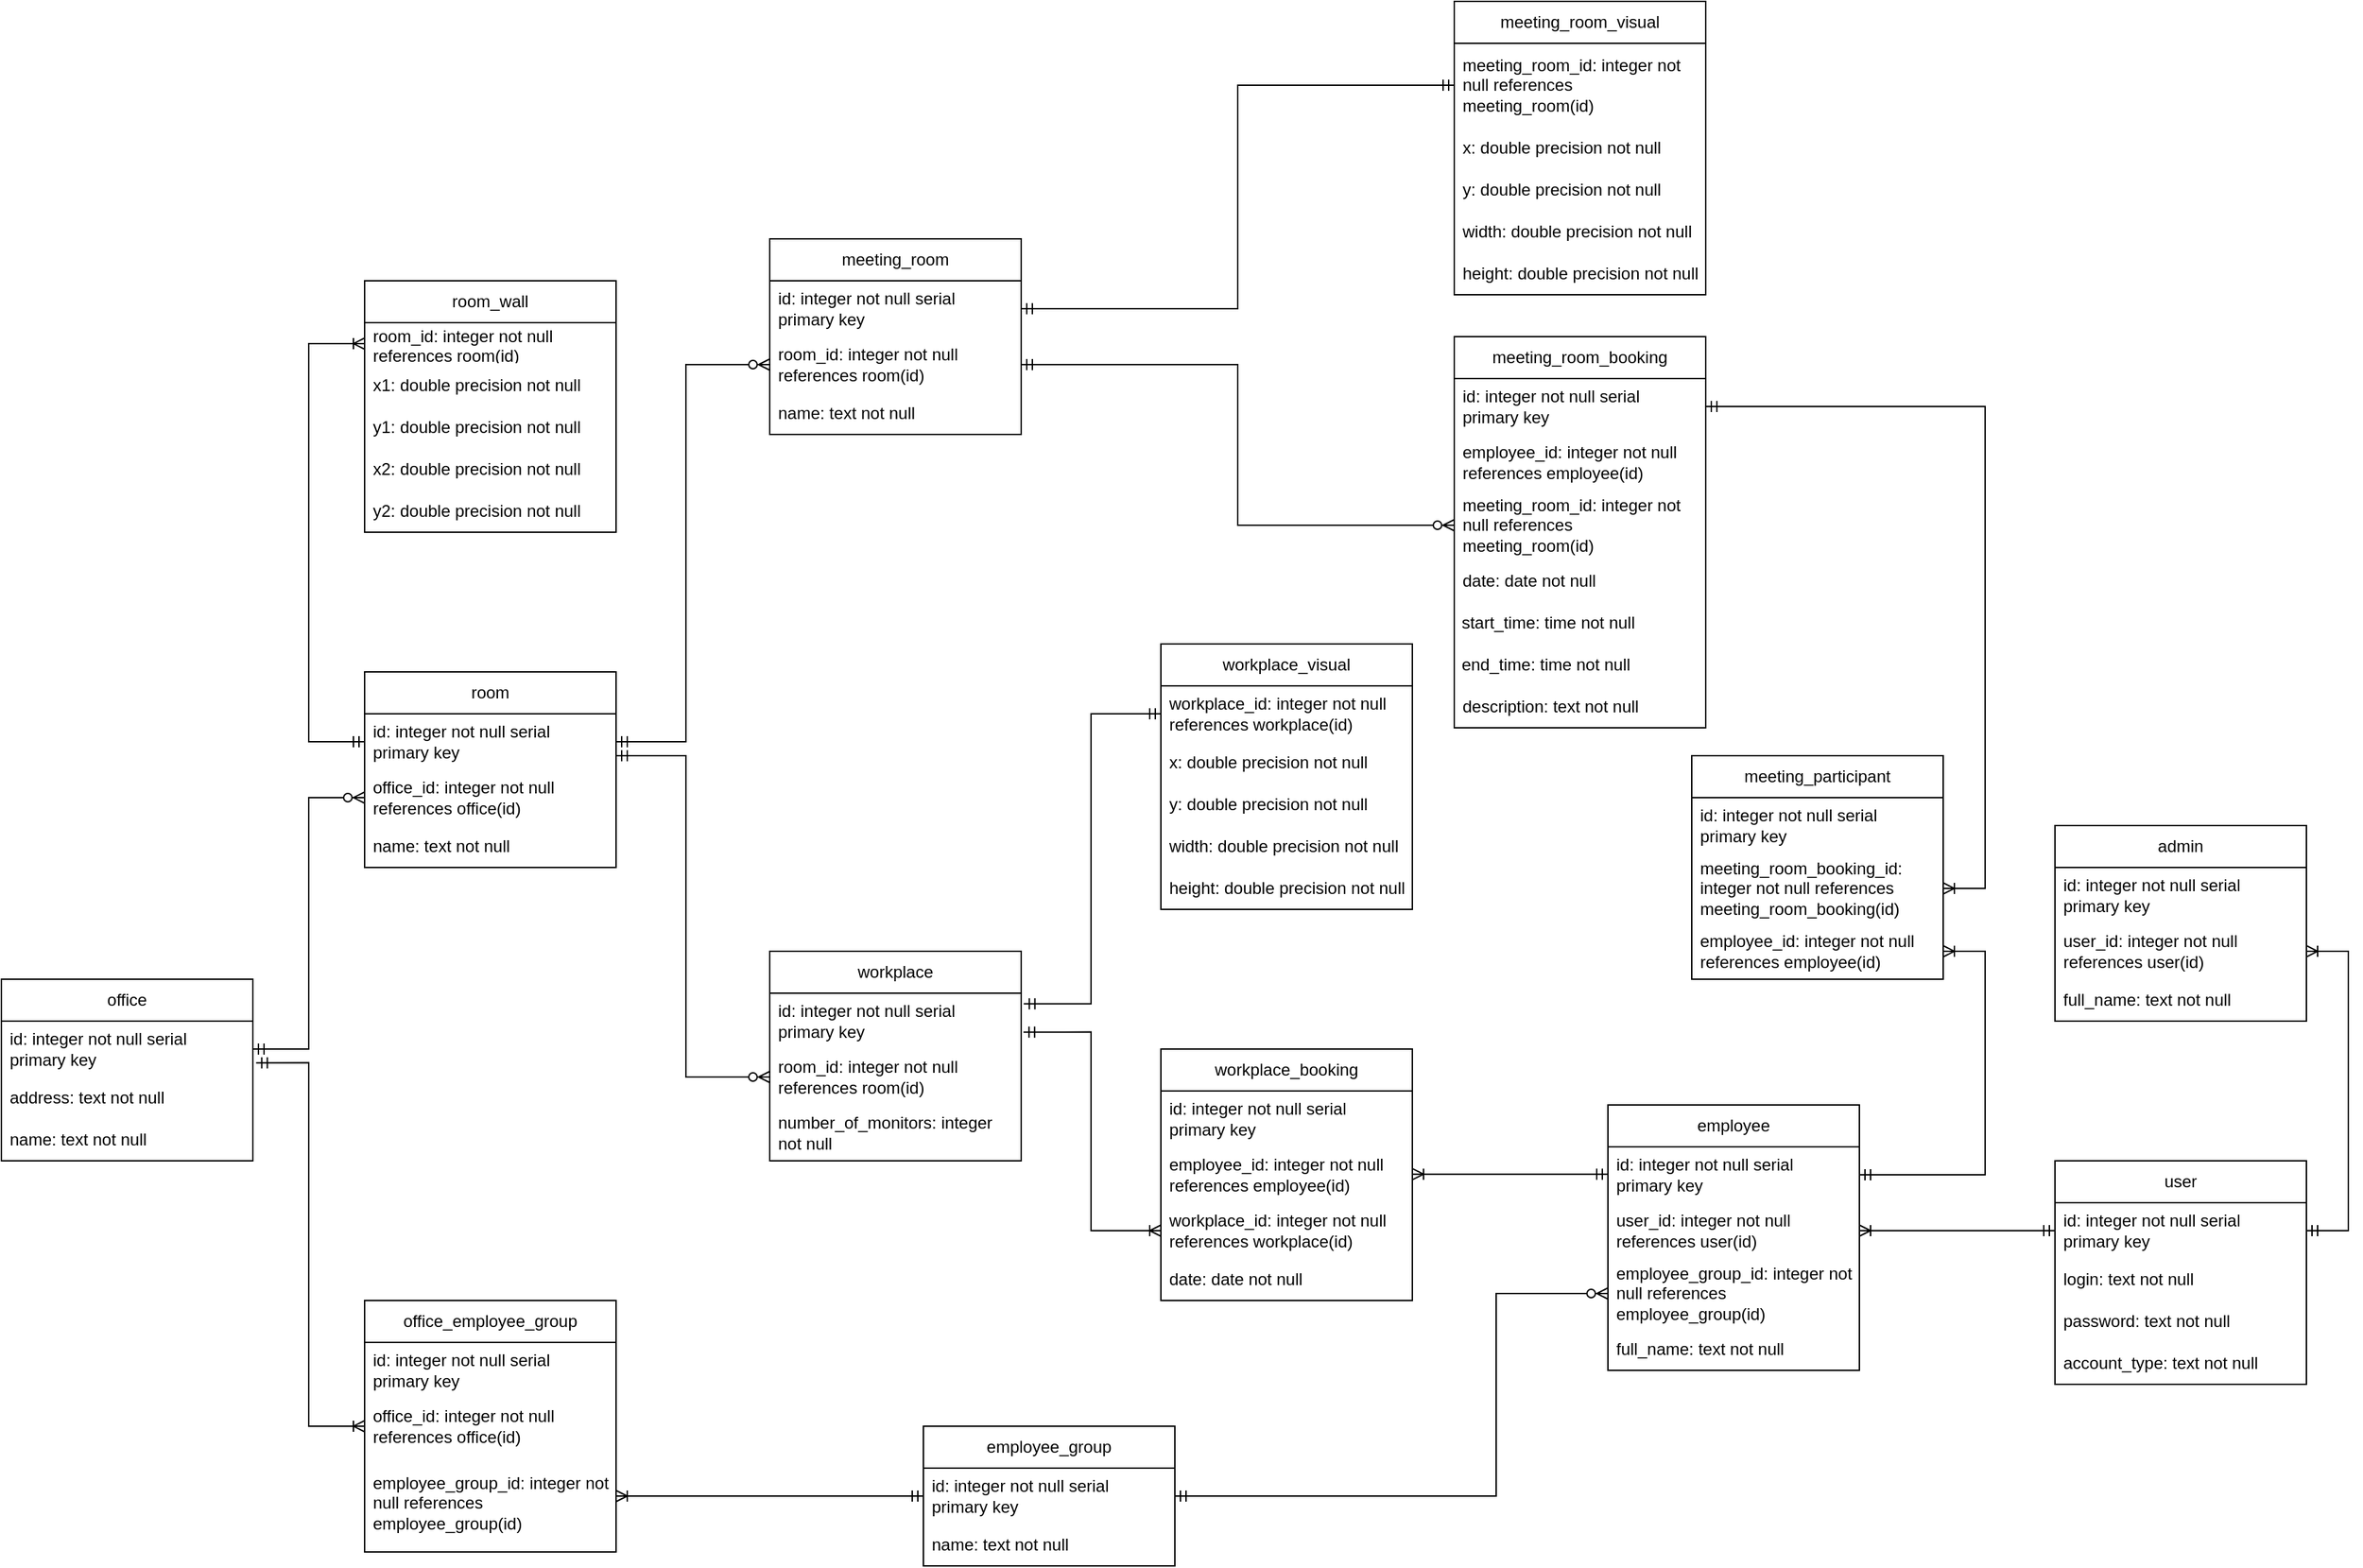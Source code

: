 <mxfile version="21.2.8" type="device">
  <diagram name="Страница 1" id="rYyTjIG376eK9DmfkyPh">
    <mxGraphModel dx="1418" dy="673" grid="1" gridSize="10" guides="1" tooltips="1" connect="1" arrows="1" fold="1" page="1" pageScale="1" pageWidth="827" pageHeight="1169" math="0" shadow="0">
      <root>
        <mxCell id="0" />
        <mxCell id="1" parent="0" />
        <mxCell id="xDvOf03iOZYoTLvPdePi-1" value="office" style="swimlane;fontStyle=0;childLayout=stackLayout;horizontal=1;startSize=30;horizontalStack=0;resizeParent=1;resizeParentMax=0;resizeLast=0;collapsible=1;marginBottom=0;whiteSpace=wrap;html=1;" parent="1" vertex="1">
          <mxGeometry x="100" y="1650" width="180" height="130" as="geometry" />
        </mxCell>
        <mxCell id="xDvOf03iOZYoTLvPdePi-2" value="id: integer not null serial primary key" style="text;strokeColor=none;fillColor=none;align=left;verticalAlign=middle;spacingLeft=4;spacingRight=4;overflow=hidden;points=[[0,0.5],[1,0.5]];portConstraint=eastwest;rotatable=0;whiteSpace=wrap;html=1;" parent="xDvOf03iOZYoTLvPdePi-1" vertex="1">
          <mxGeometry y="30" width="180" height="40" as="geometry" />
        </mxCell>
        <mxCell id="xDvOf03iOZYoTLvPdePi-3" value="address: text not null" style="text;strokeColor=none;fillColor=none;align=left;verticalAlign=middle;spacingLeft=4;spacingRight=4;overflow=hidden;points=[[0,0.5],[1,0.5]];portConstraint=eastwest;rotatable=0;whiteSpace=wrap;html=1;" parent="xDvOf03iOZYoTLvPdePi-1" vertex="1">
          <mxGeometry y="70" width="180" height="30" as="geometry" />
        </mxCell>
        <mxCell id="xDvOf03iOZYoTLvPdePi-4" value="name: text not null" style="text;strokeColor=none;fillColor=none;align=left;verticalAlign=middle;spacingLeft=4;spacingRight=4;overflow=hidden;points=[[0,0.5],[1,0.5]];portConstraint=eastwest;rotatable=0;whiteSpace=wrap;html=1;" parent="xDvOf03iOZYoTLvPdePi-1" vertex="1">
          <mxGeometry y="100" width="180" height="30" as="geometry" />
        </mxCell>
        <mxCell id="xDvOf03iOZYoTLvPdePi-5" value="workplace" style="swimlane;fontStyle=0;childLayout=stackLayout;horizontal=1;startSize=30;horizontalStack=0;resizeParent=1;resizeParentMax=0;resizeLast=0;collapsible=1;marginBottom=0;whiteSpace=wrap;html=1;" parent="1" vertex="1">
          <mxGeometry x="650" y="1630" width="180" height="150" as="geometry" />
        </mxCell>
        <mxCell id="xDvOf03iOZYoTLvPdePi-6" value="id: integer not null serial primary key" style="text;strokeColor=none;fillColor=none;align=left;verticalAlign=middle;spacingLeft=4;spacingRight=4;overflow=hidden;points=[[0,0.5],[1,0.5]];portConstraint=eastwest;rotatable=0;whiteSpace=wrap;html=1;" parent="xDvOf03iOZYoTLvPdePi-5" vertex="1">
          <mxGeometry y="30" width="180" height="40" as="geometry" />
        </mxCell>
        <mxCell id="xDvOf03iOZYoTLvPdePi-7" value="room_id: integer not null references room(id)" style="text;strokeColor=none;fillColor=none;align=left;verticalAlign=middle;spacingLeft=4;spacingRight=4;overflow=hidden;points=[[0,0.5],[1,0.5]];portConstraint=eastwest;rotatable=0;whiteSpace=wrap;html=1;" parent="xDvOf03iOZYoTLvPdePi-5" vertex="1">
          <mxGeometry y="70" width="180" height="40" as="geometry" />
        </mxCell>
        <mxCell id="xDvOf03iOZYoTLvPdePi-8" value="number_of_monitors: integer not null" style="text;strokeColor=none;fillColor=none;align=left;verticalAlign=middle;spacingLeft=4;spacingRight=4;overflow=hidden;points=[[0,0.5],[1,0.5]];portConstraint=eastwest;rotatable=0;whiteSpace=wrap;html=1;" parent="xDvOf03iOZYoTLvPdePi-5" vertex="1">
          <mxGeometry y="110" width="180" height="40" as="geometry" />
        </mxCell>
        <mxCell id="xDvOf03iOZYoTLvPdePi-9" value="meeting_room" style="swimlane;fontStyle=0;childLayout=stackLayout;horizontal=1;startSize=30;horizontalStack=0;resizeParent=1;resizeParentMax=0;resizeLast=0;collapsible=1;marginBottom=0;whiteSpace=wrap;html=1;" parent="1" vertex="1">
          <mxGeometry x="650" y="1120" width="180" height="140" as="geometry" />
        </mxCell>
        <mxCell id="xDvOf03iOZYoTLvPdePi-10" value="id: integer not null serial primary key" style="text;strokeColor=none;fillColor=none;align=left;verticalAlign=middle;spacingLeft=4;spacingRight=4;overflow=hidden;points=[[0,0.5],[1,0.5]];portConstraint=eastwest;rotatable=0;whiteSpace=wrap;html=1;" parent="xDvOf03iOZYoTLvPdePi-9" vertex="1">
          <mxGeometry y="30" width="180" height="40" as="geometry" />
        </mxCell>
        <mxCell id="xDvOf03iOZYoTLvPdePi-11" value="room_id: integer not null references room(id)" style="text;strokeColor=none;fillColor=none;align=left;verticalAlign=middle;spacingLeft=4;spacingRight=4;overflow=hidden;points=[[0,0.5],[1,0.5]];portConstraint=eastwest;rotatable=0;whiteSpace=wrap;html=1;" parent="xDvOf03iOZYoTLvPdePi-9" vertex="1">
          <mxGeometry y="70" width="180" height="40" as="geometry" />
        </mxCell>
        <mxCell id="xDvOf03iOZYoTLvPdePi-12" value="name: text not null" style="text;strokeColor=none;fillColor=none;align=left;verticalAlign=middle;spacingLeft=4;spacingRight=4;overflow=hidden;points=[[0,0.5],[1,0.5]];portConstraint=eastwest;rotatable=0;whiteSpace=wrap;html=1;" parent="xDvOf03iOZYoTLvPdePi-9" vertex="1">
          <mxGeometry y="110" width="180" height="30" as="geometry" />
        </mxCell>
        <mxCell id="xDvOf03iOZYoTLvPdePi-13" value="employee" style="swimlane;fontStyle=0;childLayout=stackLayout;horizontal=1;startSize=30;horizontalStack=0;resizeParent=1;resizeParentMax=0;resizeLast=0;collapsible=1;marginBottom=0;whiteSpace=wrap;html=1;" parent="1" vertex="1">
          <mxGeometry x="1250" y="1740" width="180" height="190" as="geometry" />
        </mxCell>
        <mxCell id="xDvOf03iOZYoTLvPdePi-14" value="id: integer not null serial primary key" style="text;strokeColor=none;fillColor=none;align=left;verticalAlign=middle;spacingLeft=4;spacingRight=4;overflow=hidden;points=[[0,0.5],[1,0.5]];portConstraint=eastwest;rotatable=0;whiteSpace=wrap;html=1;" parent="xDvOf03iOZYoTLvPdePi-13" vertex="1">
          <mxGeometry y="30" width="180" height="40" as="geometry" />
        </mxCell>
        <mxCell id="xDvOf03iOZYoTLvPdePi-15" value="user_id: integer not null references user(id)" style="text;strokeColor=none;fillColor=none;align=left;verticalAlign=middle;spacingLeft=4;spacingRight=4;overflow=hidden;points=[[0,0.5],[1,0.5]];portConstraint=eastwest;rotatable=0;whiteSpace=wrap;html=1;" parent="xDvOf03iOZYoTLvPdePi-13" vertex="1">
          <mxGeometry y="70" width="180" height="40" as="geometry" />
        </mxCell>
        <mxCell id="xDvOf03iOZYoTLvPdePi-16" value="employee_group_id: integer not null references employee_group(id)" style="text;strokeColor=none;fillColor=none;align=left;verticalAlign=middle;spacingLeft=4;spacingRight=4;overflow=hidden;points=[[0,0.5],[1,0.5]];portConstraint=eastwest;rotatable=0;whiteSpace=wrap;html=1;" parent="xDvOf03iOZYoTLvPdePi-13" vertex="1">
          <mxGeometry y="110" width="180" height="50" as="geometry" />
        </mxCell>
        <mxCell id="xDvOf03iOZYoTLvPdePi-17" value="full_name: text not null" style="text;strokeColor=none;fillColor=none;align=left;verticalAlign=middle;spacingLeft=4;spacingRight=4;overflow=hidden;points=[[0,0.5],[1,0.5]];portConstraint=eastwest;rotatable=0;whiteSpace=wrap;html=1;" parent="xDvOf03iOZYoTLvPdePi-13" vertex="1">
          <mxGeometry y="160" width="180" height="30" as="geometry" />
        </mxCell>
        <mxCell id="xDvOf03iOZYoTLvPdePi-18" value="employee_group" style="swimlane;fontStyle=0;childLayout=stackLayout;horizontal=1;startSize=30;horizontalStack=0;resizeParent=1;resizeParentMax=0;resizeLast=0;collapsible=1;marginBottom=0;whiteSpace=wrap;html=1;" parent="1" vertex="1">
          <mxGeometry x="760" y="1970" width="180" height="100" as="geometry" />
        </mxCell>
        <mxCell id="xDvOf03iOZYoTLvPdePi-19" value="id: integer not null serial primary key" style="text;strokeColor=none;fillColor=none;align=left;verticalAlign=middle;spacingLeft=4;spacingRight=4;overflow=hidden;points=[[0,0.5],[1,0.5]];portConstraint=eastwest;rotatable=0;whiteSpace=wrap;html=1;" parent="xDvOf03iOZYoTLvPdePi-18" vertex="1">
          <mxGeometry y="30" width="180" height="40" as="geometry" />
        </mxCell>
        <mxCell id="xDvOf03iOZYoTLvPdePi-20" value="name: text not null" style="text;strokeColor=none;fillColor=none;align=left;verticalAlign=middle;spacingLeft=4;spacingRight=4;overflow=hidden;points=[[0,0.5],[1,0.5]];portConstraint=eastwest;rotatable=0;whiteSpace=wrap;html=1;" parent="xDvOf03iOZYoTLvPdePi-18" vertex="1">
          <mxGeometry y="70" width="180" height="30" as="geometry" />
        </mxCell>
        <mxCell id="xDvOf03iOZYoTLvPdePi-21" value="office_employee_group" style="swimlane;fontStyle=0;childLayout=stackLayout;horizontal=1;startSize=30;horizontalStack=0;resizeParent=1;resizeParentMax=0;resizeLast=0;collapsible=1;marginBottom=0;whiteSpace=wrap;html=1;" parent="1" vertex="1">
          <mxGeometry x="360" y="1880" width="180" height="180" as="geometry" />
        </mxCell>
        <mxCell id="xDvOf03iOZYoTLvPdePi-22" value="id: integer not null serial primary key" style="text;strokeColor=none;fillColor=none;align=left;verticalAlign=middle;spacingLeft=4;spacingRight=4;overflow=hidden;points=[[0,0.5],[1,0.5]];portConstraint=eastwest;rotatable=0;whiteSpace=wrap;html=1;" parent="xDvOf03iOZYoTLvPdePi-21" vertex="1">
          <mxGeometry y="30" width="180" height="40" as="geometry" />
        </mxCell>
        <mxCell id="xDvOf03iOZYoTLvPdePi-23" value="office_id: integer not null references office(id)" style="text;strokeColor=none;fillColor=none;align=left;verticalAlign=middle;spacingLeft=4;spacingRight=4;overflow=hidden;points=[[0,0.5],[1,0.5]];portConstraint=eastwest;rotatable=0;whiteSpace=wrap;html=1;" parent="xDvOf03iOZYoTLvPdePi-21" vertex="1">
          <mxGeometry y="70" width="180" height="40" as="geometry" />
        </mxCell>
        <mxCell id="xDvOf03iOZYoTLvPdePi-24" value="employee_group_id: integer not null references employee_group(id)" style="text;strokeColor=none;fillColor=none;align=left;verticalAlign=middle;spacingLeft=4;spacingRight=4;overflow=hidden;points=[[0,0.5],[1,0.5]];portConstraint=eastwest;rotatable=0;whiteSpace=wrap;html=1;" parent="xDvOf03iOZYoTLvPdePi-21" vertex="1">
          <mxGeometry y="110" width="180" height="70" as="geometry" />
        </mxCell>
        <mxCell id="xDvOf03iOZYoTLvPdePi-31" value="workplace_booking" style="swimlane;fontStyle=0;childLayout=stackLayout;horizontal=1;startSize=30;horizontalStack=0;resizeParent=1;resizeParentMax=0;resizeLast=0;collapsible=1;marginBottom=0;whiteSpace=wrap;html=1;" parent="1" vertex="1">
          <mxGeometry x="930" y="1700" width="180" height="180" as="geometry" />
        </mxCell>
        <mxCell id="xDvOf03iOZYoTLvPdePi-32" value="id: integer not null serial primary key" style="text;strokeColor=none;fillColor=none;align=left;verticalAlign=middle;spacingLeft=4;spacingRight=4;overflow=hidden;points=[[0,0.5],[1,0.5]];portConstraint=eastwest;rotatable=0;whiteSpace=wrap;html=1;" parent="xDvOf03iOZYoTLvPdePi-31" vertex="1">
          <mxGeometry y="30" width="180" height="40" as="geometry" />
        </mxCell>
        <mxCell id="xDvOf03iOZYoTLvPdePi-33" value="employee_id: integer not null references employee(id)" style="text;strokeColor=none;fillColor=none;align=left;verticalAlign=middle;spacingLeft=4;spacingRight=4;overflow=hidden;points=[[0,0.5],[1,0.5]];portConstraint=eastwest;rotatable=0;whiteSpace=wrap;html=1;" parent="xDvOf03iOZYoTLvPdePi-31" vertex="1">
          <mxGeometry y="70" width="180" height="40" as="geometry" />
        </mxCell>
        <mxCell id="xDvOf03iOZYoTLvPdePi-34" value="workplace_id: integer not null references workplace(id)" style="text;strokeColor=none;fillColor=none;align=left;verticalAlign=middle;spacingLeft=4;spacingRight=4;overflow=hidden;points=[[0,0.5],[1,0.5]];portConstraint=eastwest;rotatable=0;whiteSpace=wrap;html=1;" parent="xDvOf03iOZYoTLvPdePi-31" vertex="1">
          <mxGeometry y="110" width="180" height="40" as="geometry" />
        </mxCell>
        <mxCell id="xDvOf03iOZYoTLvPdePi-35" value="date: date not null" style="text;strokeColor=none;fillColor=none;align=left;verticalAlign=middle;spacingLeft=4;spacingRight=4;overflow=hidden;points=[[0,0.5],[1,0.5]];portConstraint=eastwest;rotatable=0;whiteSpace=wrap;html=1;" parent="xDvOf03iOZYoTLvPdePi-31" vertex="1">
          <mxGeometry y="150" width="180" height="30" as="geometry" />
        </mxCell>
        <mxCell id="xDvOf03iOZYoTLvPdePi-36" value="meeting_room_booking" style="swimlane;fontStyle=0;childLayout=stackLayout;horizontal=1;startSize=30;horizontalStack=0;resizeParent=1;resizeParentMax=0;resizeLast=0;collapsible=1;marginBottom=0;whiteSpace=wrap;html=1;" parent="1" vertex="1">
          <mxGeometry x="1140" y="1190" width="180" height="280" as="geometry" />
        </mxCell>
        <mxCell id="xDvOf03iOZYoTLvPdePi-37" value="id: integer not null serial primary key" style="text;strokeColor=none;fillColor=none;align=left;verticalAlign=middle;spacingLeft=4;spacingRight=4;overflow=hidden;points=[[0,0.5],[1,0.5]];portConstraint=eastwest;rotatable=0;whiteSpace=wrap;html=1;" parent="xDvOf03iOZYoTLvPdePi-36" vertex="1">
          <mxGeometry y="30" width="180" height="40" as="geometry" />
        </mxCell>
        <mxCell id="xDvOf03iOZYoTLvPdePi-38" value="employee_id: integer not null references employee(id)" style="text;strokeColor=none;fillColor=none;align=left;verticalAlign=middle;spacingLeft=4;spacingRight=4;overflow=hidden;points=[[0,0.5],[1,0.5]];portConstraint=eastwest;rotatable=0;whiteSpace=wrap;html=1;" parent="xDvOf03iOZYoTLvPdePi-36" vertex="1">
          <mxGeometry y="70" width="180" height="40" as="geometry" />
        </mxCell>
        <mxCell id="xDvOf03iOZYoTLvPdePi-39" value="meeting_room_id: integer not null references meeting_room(id)" style="text;strokeColor=none;fillColor=none;align=left;verticalAlign=middle;spacingLeft=4;spacingRight=4;overflow=hidden;points=[[0,0.5],[1,0.5]];portConstraint=eastwest;rotatable=0;whiteSpace=wrap;html=1;" parent="xDvOf03iOZYoTLvPdePi-36" vertex="1">
          <mxGeometry y="110" width="180" height="50" as="geometry" />
        </mxCell>
        <mxCell id="xDvOf03iOZYoTLvPdePi-40" value="date: date not null" style="text;strokeColor=none;fillColor=none;align=left;verticalAlign=middle;spacingLeft=4;spacingRight=4;overflow=hidden;points=[[0,0.5],[1,0.5]];portConstraint=eastwest;rotatable=0;whiteSpace=wrap;html=1;" parent="xDvOf03iOZYoTLvPdePi-36" vertex="1">
          <mxGeometry y="160" width="180" height="30" as="geometry" />
        </mxCell>
        <mxCell id="xDvOf03iOZYoTLvPdePi-41" value="&amp;nbsp;start_time: time not null" style="text;html=1;align=left;verticalAlign=middle;resizable=0;points=[];autosize=1;strokeColor=none;fillColor=none;" parent="xDvOf03iOZYoTLvPdePi-36" vertex="1">
          <mxGeometry y="190" width="180" height="30" as="geometry" />
        </mxCell>
        <mxCell id="xDvOf03iOZYoTLvPdePi-42" value="&amp;nbsp;end_time: time not null" style="text;html=1;align=left;verticalAlign=middle;resizable=0;points=[];autosize=1;strokeColor=none;fillColor=none;" parent="xDvOf03iOZYoTLvPdePi-36" vertex="1">
          <mxGeometry y="220" width="180" height="30" as="geometry" />
        </mxCell>
        <mxCell id="xDvOf03iOZYoTLvPdePi-43" value="description: text not null" style="text;strokeColor=none;fillColor=none;align=left;verticalAlign=middle;spacingLeft=4;spacingRight=4;overflow=hidden;points=[[0,0.5],[1,0.5]];portConstraint=eastwest;rotatable=0;whiteSpace=wrap;html=1;" parent="xDvOf03iOZYoTLvPdePi-36" vertex="1">
          <mxGeometry y="250" width="180" height="30" as="geometry" />
        </mxCell>
        <mxCell id="xDvOf03iOZYoTLvPdePi-50" value="user" style="swimlane;fontStyle=0;childLayout=stackLayout;horizontal=1;startSize=30;horizontalStack=0;resizeParent=1;resizeParentMax=0;resizeLast=0;collapsible=1;marginBottom=0;whiteSpace=wrap;html=1;" parent="1" vertex="1">
          <mxGeometry x="1570" y="1780" width="180" height="160" as="geometry" />
        </mxCell>
        <mxCell id="xDvOf03iOZYoTLvPdePi-51" value="id: integer not null serial primary key" style="text;strokeColor=none;fillColor=none;align=left;verticalAlign=middle;spacingLeft=4;spacingRight=4;overflow=hidden;points=[[0,0.5],[1,0.5]];portConstraint=eastwest;rotatable=0;whiteSpace=wrap;html=1;" parent="xDvOf03iOZYoTLvPdePi-50" vertex="1">
          <mxGeometry y="30" width="180" height="40" as="geometry" />
        </mxCell>
        <mxCell id="xDvOf03iOZYoTLvPdePi-52" value="login: text not null" style="text;strokeColor=none;fillColor=none;align=left;verticalAlign=middle;spacingLeft=4;spacingRight=4;overflow=hidden;points=[[0,0.5],[1,0.5]];portConstraint=eastwest;rotatable=0;whiteSpace=wrap;html=1;" parent="xDvOf03iOZYoTLvPdePi-50" vertex="1">
          <mxGeometry y="70" width="180" height="30" as="geometry" />
        </mxCell>
        <mxCell id="xDvOf03iOZYoTLvPdePi-53" value="password: text not null" style="text;strokeColor=none;fillColor=none;align=left;verticalAlign=middle;spacingLeft=4;spacingRight=4;overflow=hidden;points=[[0,0.5],[1,0.5]];portConstraint=eastwest;rotatable=0;whiteSpace=wrap;html=1;" parent="xDvOf03iOZYoTLvPdePi-50" vertex="1">
          <mxGeometry y="100" width="180" height="30" as="geometry" />
        </mxCell>
        <mxCell id="xDvOf03iOZYoTLvPdePi-54" value="account_type: text not null" style="text;strokeColor=none;fillColor=none;align=left;verticalAlign=middle;spacingLeft=4;spacingRight=4;overflow=hidden;points=[[0,0.5],[1,0.5]];portConstraint=eastwest;rotatable=0;whiteSpace=wrap;html=1;" parent="xDvOf03iOZYoTLvPdePi-50" vertex="1">
          <mxGeometry y="130" width="180" height="30" as="geometry" />
        </mxCell>
        <mxCell id="xDvOf03iOZYoTLvPdePi-55" value="admin" style="swimlane;fontStyle=0;childLayout=stackLayout;horizontal=1;startSize=30;horizontalStack=0;resizeParent=1;resizeParentMax=0;resizeLast=0;collapsible=1;marginBottom=0;whiteSpace=wrap;html=1;" parent="1" vertex="1">
          <mxGeometry x="1570" y="1540" width="180" height="140" as="geometry" />
        </mxCell>
        <mxCell id="xDvOf03iOZYoTLvPdePi-56" value="id: integer not null serial primary key" style="text;strokeColor=none;fillColor=none;align=left;verticalAlign=middle;spacingLeft=4;spacingRight=4;overflow=hidden;points=[[0,0.5],[1,0.5]];portConstraint=eastwest;rotatable=0;whiteSpace=wrap;html=1;" parent="xDvOf03iOZYoTLvPdePi-55" vertex="1">
          <mxGeometry y="30" width="180" height="40" as="geometry" />
        </mxCell>
        <mxCell id="xDvOf03iOZYoTLvPdePi-57" value="user_id: integer not null references user(id)" style="text;strokeColor=none;fillColor=none;align=left;verticalAlign=middle;spacingLeft=4;spacingRight=4;overflow=hidden;points=[[0,0.5],[1,0.5]];portConstraint=eastwest;rotatable=0;whiteSpace=wrap;html=1;" parent="xDvOf03iOZYoTLvPdePi-55" vertex="1">
          <mxGeometry y="70" width="180" height="40" as="geometry" />
        </mxCell>
        <mxCell id="xDvOf03iOZYoTLvPdePi-58" value="full_name: text not null" style="text;strokeColor=none;fillColor=none;align=left;verticalAlign=middle;spacingLeft=4;spacingRight=4;overflow=hidden;points=[[0,0.5],[1,0.5]];portConstraint=eastwest;rotatable=0;whiteSpace=wrap;html=1;" parent="xDvOf03iOZYoTLvPdePi-55" vertex="1">
          <mxGeometry y="110" width="180" height="30" as="geometry" />
        </mxCell>
        <mxCell id="xDvOf03iOZYoTLvPdePi-59" value="workplace_visual" style="swimlane;fontStyle=0;childLayout=stackLayout;horizontal=1;startSize=30;horizontalStack=0;resizeParent=1;resizeParentMax=0;resizeLast=0;collapsible=1;marginBottom=0;whiteSpace=wrap;html=1;" parent="1" vertex="1">
          <mxGeometry x="930" y="1410" width="180" height="190" as="geometry" />
        </mxCell>
        <mxCell id="xDvOf03iOZYoTLvPdePi-60" value="workplace_id: integer not null references workplace(id)" style="text;strokeColor=none;fillColor=none;align=left;verticalAlign=middle;spacingLeft=4;spacingRight=4;overflow=hidden;points=[[0,0.5],[1,0.5]];portConstraint=eastwest;rotatable=0;whiteSpace=wrap;html=1;" parent="xDvOf03iOZYoTLvPdePi-59" vertex="1">
          <mxGeometry y="30" width="180" height="40" as="geometry" />
        </mxCell>
        <mxCell id="xDvOf03iOZYoTLvPdePi-61" value="x: double precision not null" style="text;strokeColor=none;fillColor=none;align=left;verticalAlign=middle;spacingLeft=4;spacingRight=4;overflow=hidden;points=[[0,0.5],[1,0.5]];portConstraint=eastwest;rotatable=0;whiteSpace=wrap;html=1;" parent="xDvOf03iOZYoTLvPdePi-59" vertex="1">
          <mxGeometry y="70" width="180" height="30" as="geometry" />
        </mxCell>
        <mxCell id="xDvOf03iOZYoTLvPdePi-62" value="y: double precision not null" style="text;strokeColor=none;fillColor=none;align=left;verticalAlign=middle;spacingLeft=4;spacingRight=4;overflow=hidden;points=[[0,0.5],[1,0.5]];portConstraint=eastwest;rotatable=0;whiteSpace=wrap;html=1;" parent="xDvOf03iOZYoTLvPdePi-59" vertex="1">
          <mxGeometry y="100" width="180" height="30" as="geometry" />
        </mxCell>
        <mxCell id="xDvOf03iOZYoTLvPdePi-63" value="width: double precision not null" style="text;strokeColor=none;fillColor=none;align=left;verticalAlign=middle;spacingLeft=4;spacingRight=4;overflow=hidden;points=[[0,0.5],[1,0.5]];portConstraint=eastwest;rotatable=0;whiteSpace=wrap;html=1;" parent="xDvOf03iOZYoTLvPdePi-59" vertex="1">
          <mxGeometry y="130" width="180" height="30" as="geometry" />
        </mxCell>
        <mxCell id="xDvOf03iOZYoTLvPdePi-64" value="height: double precision not null" style="text;strokeColor=none;fillColor=none;align=left;verticalAlign=middle;spacingLeft=4;spacingRight=4;overflow=hidden;points=[[0,0.5],[1,0.5]];portConstraint=eastwest;rotatable=0;whiteSpace=wrap;html=1;" parent="xDvOf03iOZYoTLvPdePi-59" vertex="1">
          <mxGeometry y="160" width="180" height="30" as="geometry" />
        </mxCell>
        <mxCell id="xDvOf03iOZYoTLvPdePi-68" value="meeting_room_visual" style="swimlane;fontStyle=0;childLayout=stackLayout;horizontal=1;startSize=30;horizontalStack=0;resizeParent=1;resizeParentMax=0;resizeLast=0;collapsible=1;marginBottom=0;whiteSpace=wrap;html=1;" parent="1" vertex="1">
          <mxGeometry x="1140" y="950" width="180" height="210" as="geometry" />
        </mxCell>
        <mxCell id="xDvOf03iOZYoTLvPdePi-69" value="meeting_room_id: integer not null references meeting_room(id)" style="text;strokeColor=none;fillColor=none;align=left;verticalAlign=middle;spacingLeft=4;spacingRight=4;overflow=hidden;points=[[0,0.5],[1,0.5]];portConstraint=eastwest;rotatable=0;whiteSpace=wrap;html=1;" parent="xDvOf03iOZYoTLvPdePi-68" vertex="1">
          <mxGeometry y="30" width="180" height="60" as="geometry" />
        </mxCell>
        <mxCell id="xDvOf03iOZYoTLvPdePi-70" value="x: double precision not null" style="text;strokeColor=none;fillColor=none;align=left;verticalAlign=middle;spacingLeft=4;spacingRight=4;overflow=hidden;points=[[0,0.5],[1,0.5]];portConstraint=eastwest;rotatable=0;whiteSpace=wrap;html=1;" parent="xDvOf03iOZYoTLvPdePi-68" vertex="1">
          <mxGeometry y="90" width="180" height="30" as="geometry" />
        </mxCell>
        <mxCell id="xDvOf03iOZYoTLvPdePi-71" value="y: double precision not null" style="text;strokeColor=none;fillColor=none;align=left;verticalAlign=middle;spacingLeft=4;spacingRight=4;overflow=hidden;points=[[0,0.5],[1,0.5]];portConstraint=eastwest;rotatable=0;whiteSpace=wrap;html=1;" parent="xDvOf03iOZYoTLvPdePi-68" vertex="1">
          <mxGeometry y="120" width="180" height="30" as="geometry" />
        </mxCell>
        <mxCell id="xDvOf03iOZYoTLvPdePi-72" value="width: double precision not null" style="text;strokeColor=none;fillColor=none;align=left;verticalAlign=middle;spacingLeft=4;spacingRight=4;overflow=hidden;points=[[0,0.5],[1,0.5]];portConstraint=eastwest;rotatable=0;whiteSpace=wrap;html=1;" parent="xDvOf03iOZYoTLvPdePi-68" vertex="1">
          <mxGeometry y="150" width="180" height="30" as="geometry" />
        </mxCell>
        <mxCell id="xDvOf03iOZYoTLvPdePi-73" value="height: double precision not null" style="text;strokeColor=none;fillColor=none;align=left;verticalAlign=middle;spacingLeft=4;spacingRight=4;overflow=hidden;points=[[0,0.5],[1,0.5]];portConstraint=eastwest;rotatable=0;whiteSpace=wrap;html=1;" parent="xDvOf03iOZYoTLvPdePi-68" vertex="1">
          <mxGeometry y="180" width="180" height="30" as="geometry" />
        </mxCell>
        <mxCell id="xDvOf03iOZYoTLvPdePi-74" value="room_wall" style="swimlane;fontStyle=0;childLayout=stackLayout;horizontal=1;startSize=30;horizontalStack=0;resizeParent=1;resizeParentMax=0;resizeLast=0;collapsible=1;marginBottom=0;whiteSpace=wrap;html=1;" parent="1" vertex="1">
          <mxGeometry x="360" y="1150" width="180" height="180" as="geometry" />
        </mxCell>
        <mxCell id="xDvOf03iOZYoTLvPdePi-75" value="room_id: integer not null references room(id)" style="text;strokeColor=none;fillColor=none;align=left;verticalAlign=middle;spacingLeft=4;spacingRight=4;overflow=hidden;points=[[0,0.5],[1,0.5]];portConstraint=eastwest;rotatable=0;whiteSpace=wrap;html=1;" parent="xDvOf03iOZYoTLvPdePi-74" vertex="1">
          <mxGeometry y="30" width="180" height="30" as="geometry" />
        </mxCell>
        <mxCell id="xDvOf03iOZYoTLvPdePi-76" value="x1: double precision not null" style="text;strokeColor=none;fillColor=none;align=left;verticalAlign=middle;spacingLeft=4;spacingRight=4;overflow=hidden;points=[[0,0.5],[1,0.5]];portConstraint=eastwest;rotatable=0;whiteSpace=wrap;html=1;" parent="xDvOf03iOZYoTLvPdePi-74" vertex="1">
          <mxGeometry y="60" width="180" height="30" as="geometry" />
        </mxCell>
        <mxCell id="IWR8yfnEkg_WurGMAJqd-2" value="y1: double precision not null" style="text;strokeColor=none;fillColor=none;align=left;verticalAlign=middle;spacingLeft=4;spacingRight=4;overflow=hidden;points=[[0,0.5],[1,0.5]];portConstraint=eastwest;rotatable=0;whiteSpace=wrap;html=1;" parent="xDvOf03iOZYoTLvPdePi-74" vertex="1">
          <mxGeometry y="90" width="180" height="30" as="geometry" />
        </mxCell>
        <mxCell id="IWR8yfnEkg_WurGMAJqd-1" value="x2: double precision not null" style="text;strokeColor=none;fillColor=none;align=left;verticalAlign=middle;spacingLeft=4;spacingRight=4;overflow=hidden;points=[[0,0.5],[1,0.5]];portConstraint=eastwest;rotatable=0;whiteSpace=wrap;html=1;" parent="xDvOf03iOZYoTLvPdePi-74" vertex="1">
          <mxGeometry y="120" width="180" height="30" as="geometry" />
        </mxCell>
        <mxCell id="IWR8yfnEkg_WurGMAJqd-3" value="y2: double precision not null" style="text;strokeColor=none;fillColor=none;align=left;verticalAlign=middle;spacingLeft=4;spacingRight=4;overflow=hidden;points=[[0,0.5],[1,0.5]];portConstraint=eastwest;rotatable=0;whiteSpace=wrap;html=1;" parent="xDvOf03iOZYoTLvPdePi-74" vertex="1">
          <mxGeometry y="150" width="180" height="30" as="geometry" />
        </mxCell>
        <mxCell id="xDvOf03iOZYoTLvPdePi-80" value="room" style="swimlane;fontStyle=0;childLayout=stackLayout;horizontal=1;startSize=30;horizontalStack=0;resizeParent=1;resizeParentMax=0;resizeLast=0;collapsible=1;marginBottom=0;whiteSpace=wrap;html=1;" parent="1" vertex="1">
          <mxGeometry x="360" y="1430" width="180" height="140" as="geometry" />
        </mxCell>
        <mxCell id="xDvOf03iOZYoTLvPdePi-81" value="id: integer not null serial primary key" style="text;strokeColor=none;fillColor=none;align=left;verticalAlign=middle;spacingLeft=4;spacingRight=4;overflow=hidden;points=[[0,0.5],[1,0.5]];portConstraint=eastwest;rotatable=0;whiteSpace=wrap;html=1;" parent="xDvOf03iOZYoTLvPdePi-80" vertex="1">
          <mxGeometry y="30" width="180" height="40" as="geometry" />
        </mxCell>
        <mxCell id="xDvOf03iOZYoTLvPdePi-82" value="office_id: integer not null references office(id)" style="text;strokeColor=none;fillColor=none;align=left;verticalAlign=middle;spacingLeft=4;spacingRight=4;overflow=hidden;points=[[0,0.5],[1,0.5]];portConstraint=eastwest;rotatable=0;whiteSpace=wrap;html=1;" parent="xDvOf03iOZYoTLvPdePi-80" vertex="1">
          <mxGeometry y="70" width="180" height="40" as="geometry" />
        </mxCell>
        <mxCell id="xDvOf03iOZYoTLvPdePi-83" value="name: text not null" style="text;strokeColor=none;fillColor=none;align=left;verticalAlign=middle;spacingLeft=4;spacingRight=4;overflow=hidden;points=[[0,0.5],[1,0.5]];portConstraint=eastwest;rotatable=0;whiteSpace=wrap;html=1;" parent="xDvOf03iOZYoTLvPdePi-80" vertex="1">
          <mxGeometry y="110" width="180" height="30" as="geometry" />
        </mxCell>
        <mxCell id="xDvOf03iOZYoTLvPdePi-91" value="" style="edgeStyle=orthogonalEdgeStyle;fontSize=12;html=1;endArrow=ERmandOne;startArrow=ERmandOne;rounded=0;entryX=0;entryY=0.5;entryDx=0;entryDy=0;exitX=1;exitY=0.5;exitDx=0;exitDy=0;" parent="1" source="xDvOf03iOZYoTLvPdePi-10" target="xDvOf03iOZYoTLvPdePi-69" edge="1">
          <mxGeometry width="100" height="100" relative="1" as="geometry">
            <mxPoint x="960" y="1100" as="sourcePoint" />
            <mxPoint x="1060" y="1000" as="targetPoint" />
          </mxGeometry>
        </mxCell>
        <mxCell id="xDvOf03iOZYoTLvPdePi-98" value="" style="edgeStyle=orthogonalEdgeStyle;fontSize=12;html=1;endArrow=ERmandOne;startArrow=ERmandOne;rounded=0;exitX=1.01;exitY=0.19;exitDx=0;exitDy=0;exitPerimeter=0;entryX=0;entryY=0.5;entryDx=0;entryDy=0;" parent="1" source="xDvOf03iOZYoTLvPdePi-6" target="xDvOf03iOZYoTLvPdePi-60" edge="1">
          <mxGeometry width="100" height="100" relative="1" as="geometry">
            <mxPoint x="1090" y="1630" as="sourcePoint" />
            <mxPoint x="1190" y="1530" as="targetPoint" />
          </mxGeometry>
        </mxCell>
        <mxCell id="xDvOf03iOZYoTLvPdePi-103" value="meeting_participant" style="swimlane;fontStyle=0;childLayout=stackLayout;horizontal=1;startSize=30;horizontalStack=0;resizeParent=1;resizeParentMax=0;resizeLast=0;collapsible=1;marginBottom=0;whiteSpace=wrap;html=1;" parent="1" vertex="1">
          <mxGeometry x="1310" y="1490" width="180" height="160" as="geometry" />
        </mxCell>
        <mxCell id="xDvOf03iOZYoTLvPdePi-104" value="id: integer not null serial primary key" style="text;strokeColor=none;fillColor=none;align=left;verticalAlign=middle;spacingLeft=4;spacingRight=4;overflow=hidden;points=[[0,0.5],[1,0.5]];portConstraint=eastwest;rotatable=0;whiteSpace=wrap;html=1;" parent="xDvOf03iOZYoTLvPdePi-103" vertex="1">
          <mxGeometry y="30" width="180" height="40" as="geometry" />
        </mxCell>
        <mxCell id="xDvOf03iOZYoTLvPdePi-105" value="meeting_room_booking_id: integer not null references meeting_room_booking(id)" style="text;strokeColor=none;fillColor=none;align=left;verticalAlign=middle;spacingLeft=4;spacingRight=4;overflow=hidden;points=[[0,0.5],[1,0.5]];portConstraint=eastwest;rotatable=0;whiteSpace=wrap;html=1;" parent="xDvOf03iOZYoTLvPdePi-103" vertex="1">
          <mxGeometry y="70" width="180" height="50" as="geometry" />
        </mxCell>
        <mxCell id="xDvOf03iOZYoTLvPdePi-106" value="employee_id: integer not null references employee(id)" style="text;strokeColor=none;fillColor=none;align=left;verticalAlign=middle;spacingLeft=4;spacingRight=4;overflow=hidden;points=[[0,0.5],[1,0.5]];portConstraint=eastwest;rotatable=0;whiteSpace=wrap;html=1;" parent="xDvOf03iOZYoTLvPdePi-103" vertex="1">
          <mxGeometry y="120" width="180" height="40" as="geometry" />
        </mxCell>
        <mxCell id="3fzJiu1A7rny30VJ5f8J-3" value="" style="edgeStyle=orthogonalEdgeStyle;fontSize=12;html=1;endArrow=ERzeroToMany;startArrow=ERmandOne;rounded=0;exitX=1;exitY=0.5;exitDx=0;exitDy=0;entryX=0;entryY=0.5;entryDx=0;entryDy=0;" parent="1" source="xDvOf03iOZYoTLvPdePi-11" target="xDvOf03iOZYoTLvPdePi-39" edge="1">
          <mxGeometry width="100" height="100" relative="1" as="geometry">
            <mxPoint x="960" y="1269" as="sourcePoint" />
            <mxPoint x="1060" y="1169" as="targetPoint" />
          </mxGeometry>
        </mxCell>
        <mxCell id="3fzJiu1A7rny30VJ5f8J-4" value="" style="edgeStyle=orthogonalEdgeStyle;fontSize=12;html=1;endArrow=ERoneToMany;startArrow=ERmandOne;rounded=0;exitX=1;exitY=0.5;exitDx=0;exitDy=0;entryX=1;entryY=0.5;entryDx=0;entryDy=0;" parent="1" source="xDvOf03iOZYoTLvPdePi-37" target="xDvOf03iOZYoTLvPdePi-105" edge="1">
          <mxGeometry width="100" height="100" relative="1" as="geometry">
            <mxPoint x="1380" y="1430" as="sourcePoint" />
            <mxPoint x="1480" y="1330" as="targetPoint" />
            <Array as="points">
              <mxPoint x="1520" y="1240" />
              <mxPoint x="1520" y="1585" />
            </Array>
          </mxGeometry>
        </mxCell>
        <mxCell id="3fzJiu1A7rny30VJ5f8J-5" value="" style="edgeStyle=orthogonalEdgeStyle;fontSize=12;html=1;endArrow=ERoneToMany;startArrow=ERmandOne;rounded=0;entryX=1;entryY=0.5;entryDx=0;entryDy=0;exitX=1;exitY=0.5;exitDx=0;exitDy=0;" parent="1" source="xDvOf03iOZYoTLvPdePi-14" target="xDvOf03iOZYoTLvPdePi-106" edge="1">
          <mxGeometry width="100" height="100" relative="1" as="geometry">
            <mxPoint x="1490" y="1740" as="sourcePoint" />
            <mxPoint x="1700" y="1705" as="targetPoint" />
            <Array as="points">
              <mxPoint x="1520" y="1790" />
              <mxPoint x="1520" y="1630" />
            </Array>
          </mxGeometry>
        </mxCell>
        <mxCell id="3fzJiu1A7rny30VJ5f8J-6" value="" style="edgeStyle=orthogonalEdgeStyle;fontSize=12;html=1;endArrow=ERoneToMany;startArrow=ERmandOne;rounded=0;entryX=1;entryY=0.5;entryDx=0;entryDy=0;exitX=1;exitY=0.5;exitDx=0;exitDy=0;" parent="1" source="xDvOf03iOZYoTLvPdePi-51" target="xDvOf03iOZYoTLvPdePi-57" edge="1">
          <mxGeometry width="100" height="100" relative="1" as="geometry">
            <mxPoint x="1440" y="1800" as="sourcePoint" />
            <mxPoint x="1500" y="1640" as="targetPoint" />
            <Array as="points">
              <mxPoint x="1780" y="1830" />
              <mxPoint x="1780" y="1630" />
            </Array>
          </mxGeometry>
        </mxCell>
        <mxCell id="3fzJiu1A7rny30VJ5f8J-7" value="" style="edgeStyle=orthogonalEdgeStyle;fontSize=12;html=1;endArrow=ERoneToMany;startArrow=ERmandOne;rounded=0;entryX=1;entryY=0.5;entryDx=0;entryDy=0;" parent="1" edge="1">
          <mxGeometry width="100" height="100" relative="1" as="geometry">
            <mxPoint x="1570" y="1830" as="sourcePoint" />
            <mxPoint x="1430" y="1830" as="targetPoint" />
            <Array as="points">
              <mxPoint x="1510" y="1830" />
              <mxPoint x="1510" y="1830" />
            </Array>
          </mxGeometry>
        </mxCell>
        <mxCell id="3fzJiu1A7rny30VJ5f8J-9" value="" style="edgeStyle=orthogonalEdgeStyle;fontSize=12;html=1;endArrow=ERoneToMany;startArrow=ERmandOne;rounded=0;entryX=1;entryY=0.5;entryDx=0;entryDy=0;" parent="1" edge="1">
          <mxGeometry width="100" height="100" relative="1" as="geometry">
            <mxPoint x="1250" y="1789.58" as="sourcePoint" />
            <mxPoint x="1110" y="1789.58" as="targetPoint" />
            <Array as="points">
              <mxPoint x="1190" y="1789.58" />
              <mxPoint x="1190" y="1789.58" />
            </Array>
          </mxGeometry>
        </mxCell>
        <mxCell id="3fzJiu1A7rny30VJ5f8J-10" value="" style="edgeStyle=orthogonalEdgeStyle;fontSize=12;html=1;endArrow=ERoneToMany;startArrow=ERmandOne;rounded=0;entryX=0;entryY=0.5;entryDx=0;entryDy=0;exitX=1.009;exitY=0.696;exitDx=0;exitDy=0;exitPerimeter=0;" parent="1" source="xDvOf03iOZYoTLvPdePi-6" target="xDvOf03iOZYoTLvPdePi-34" edge="1">
          <mxGeometry width="100" height="100" relative="1" as="geometry">
            <mxPoint x="900" y="1879.17" as="sourcePoint" />
            <mxPoint x="760" y="1879.17" as="targetPoint" />
            <Array as="points">
              <mxPoint x="880" y="1688" />
              <mxPoint x="880" y="1830" />
            </Array>
          </mxGeometry>
        </mxCell>
        <mxCell id="3fzJiu1A7rny30VJ5f8J-11" value="" style="edgeStyle=orthogonalEdgeStyle;fontSize=12;html=1;endArrow=ERzeroToMany;startArrow=ERmandOne;rounded=0;entryX=0;entryY=0.5;entryDx=0;entryDy=0;exitX=1;exitY=0.5;exitDx=0;exitDy=0;" parent="1" source="xDvOf03iOZYoTLvPdePi-19" target="xDvOf03iOZYoTLvPdePi-16" edge="1">
          <mxGeometry width="100" height="100" relative="1" as="geometry">
            <mxPoint x="940" y="2020" as="sourcePoint" />
            <mxPoint x="1040" y="1920" as="targetPoint" />
            <Array as="points">
              <mxPoint x="1170" y="2020" />
              <mxPoint x="1170" y="1875" />
            </Array>
          </mxGeometry>
        </mxCell>
        <mxCell id="3fzJiu1A7rny30VJ5f8J-12" value="" style="edgeStyle=orthogonalEdgeStyle;fontSize=12;html=1;endArrow=ERoneToMany;startArrow=ERmandOne;rounded=0;" parent="1" edge="1">
          <mxGeometry width="100" height="100" relative="1" as="geometry">
            <mxPoint x="760" y="2020" as="sourcePoint" />
            <mxPoint x="540" y="2020" as="targetPoint" />
            <Array as="points">
              <mxPoint x="560" y="2020" />
            </Array>
          </mxGeometry>
        </mxCell>
        <mxCell id="3fzJiu1A7rny30VJ5f8J-13" value="" style="edgeStyle=orthogonalEdgeStyle;fontSize=12;html=1;endArrow=ERoneToMany;startArrow=ERmandOne;rounded=0;entryX=0;entryY=0.5;entryDx=0;entryDy=0;exitX=1.013;exitY=0.746;exitDx=0;exitDy=0;exitPerimeter=0;" parent="1" source="xDvOf03iOZYoTLvPdePi-2" target="xDvOf03iOZYoTLvPdePi-23" edge="1">
          <mxGeometry width="100" height="100" relative="1" as="geometry">
            <mxPoint x="590" y="1800" as="sourcePoint" />
            <mxPoint x="370" y="1800" as="targetPoint" />
          </mxGeometry>
        </mxCell>
        <mxCell id="3fzJiu1A7rny30VJ5f8J-15" value="" style="edgeStyle=orthogonalEdgeStyle;fontSize=12;html=1;endArrow=ERzeroToMany;startArrow=ERmandOne;rounded=0;entryX=0;entryY=0.5;entryDx=0;entryDy=0;exitX=1;exitY=0.5;exitDx=0;exitDy=0;" parent="1" source="xDvOf03iOZYoTLvPdePi-2" target="xDvOf03iOZYoTLvPdePi-82" edge="1">
          <mxGeometry width="100" height="100" relative="1" as="geometry">
            <mxPoint x="330" y="1690" as="sourcePoint" />
            <mxPoint x="380" y="1600" as="targetPoint" />
          </mxGeometry>
        </mxCell>
        <mxCell id="3fzJiu1A7rny30VJ5f8J-16" value="" style="edgeStyle=orthogonalEdgeStyle;fontSize=12;html=1;endArrow=ERoneToMany;startArrow=ERmandOne;rounded=0;exitX=0;exitY=0.5;exitDx=0;exitDy=0;entryX=0;entryY=0.5;entryDx=0;entryDy=0;" parent="1" source="xDvOf03iOZYoTLvPdePi-81" target="xDvOf03iOZYoTLvPdePi-75" edge="1">
          <mxGeometry width="100" height="100" relative="1" as="geometry">
            <mxPoint x="530" y="1410" as="sourcePoint" />
            <mxPoint x="630" y="1310" as="targetPoint" />
            <Array as="points">
              <mxPoint x="320" y="1480" />
              <mxPoint x="320" y="1195" />
            </Array>
          </mxGeometry>
        </mxCell>
        <mxCell id="3fzJiu1A7rny30VJ5f8J-18" value="" style="edgeStyle=orthogonalEdgeStyle;fontSize=12;html=1;endArrow=ERzeroToMany;startArrow=ERmandOne;rounded=0;entryX=0;entryY=0.5;entryDx=0;entryDy=0;" parent="1" target="xDvOf03iOZYoTLvPdePi-11" edge="1">
          <mxGeometry width="100" height="100" relative="1" as="geometry">
            <mxPoint x="540" y="1480" as="sourcePoint" />
            <mxPoint x="650" y="1210" as="targetPoint" />
            <Array as="points">
              <mxPoint x="590" y="1480" />
              <mxPoint x="590" y="1210" />
            </Array>
          </mxGeometry>
        </mxCell>
        <mxCell id="3fzJiu1A7rny30VJ5f8J-19" value="" style="edgeStyle=orthogonalEdgeStyle;fontSize=12;html=1;endArrow=ERzeroToMany;startArrow=ERmandOne;rounded=0;entryX=0;entryY=0.5;entryDx=0;entryDy=0;" parent="1" target="xDvOf03iOZYoTLvPdePi-7" edge="1">
          <mxGeometry width="100" height="100" relative="1" as="geometry">
            <mxPoint x="540" y="1490" as="sourcePoint" />
            <mxPoint x="640" y="1724.0" as="targetPoint" />
            <Array as="points">
              <mxPoint x="590" y="1490" />
              <mxPoint x="590" y="1720" />
            </Array>
          </mxGeometry>
        </mxCell>
      </root>
    </mxGraphModel>
  </diagram>
</mxfile>

